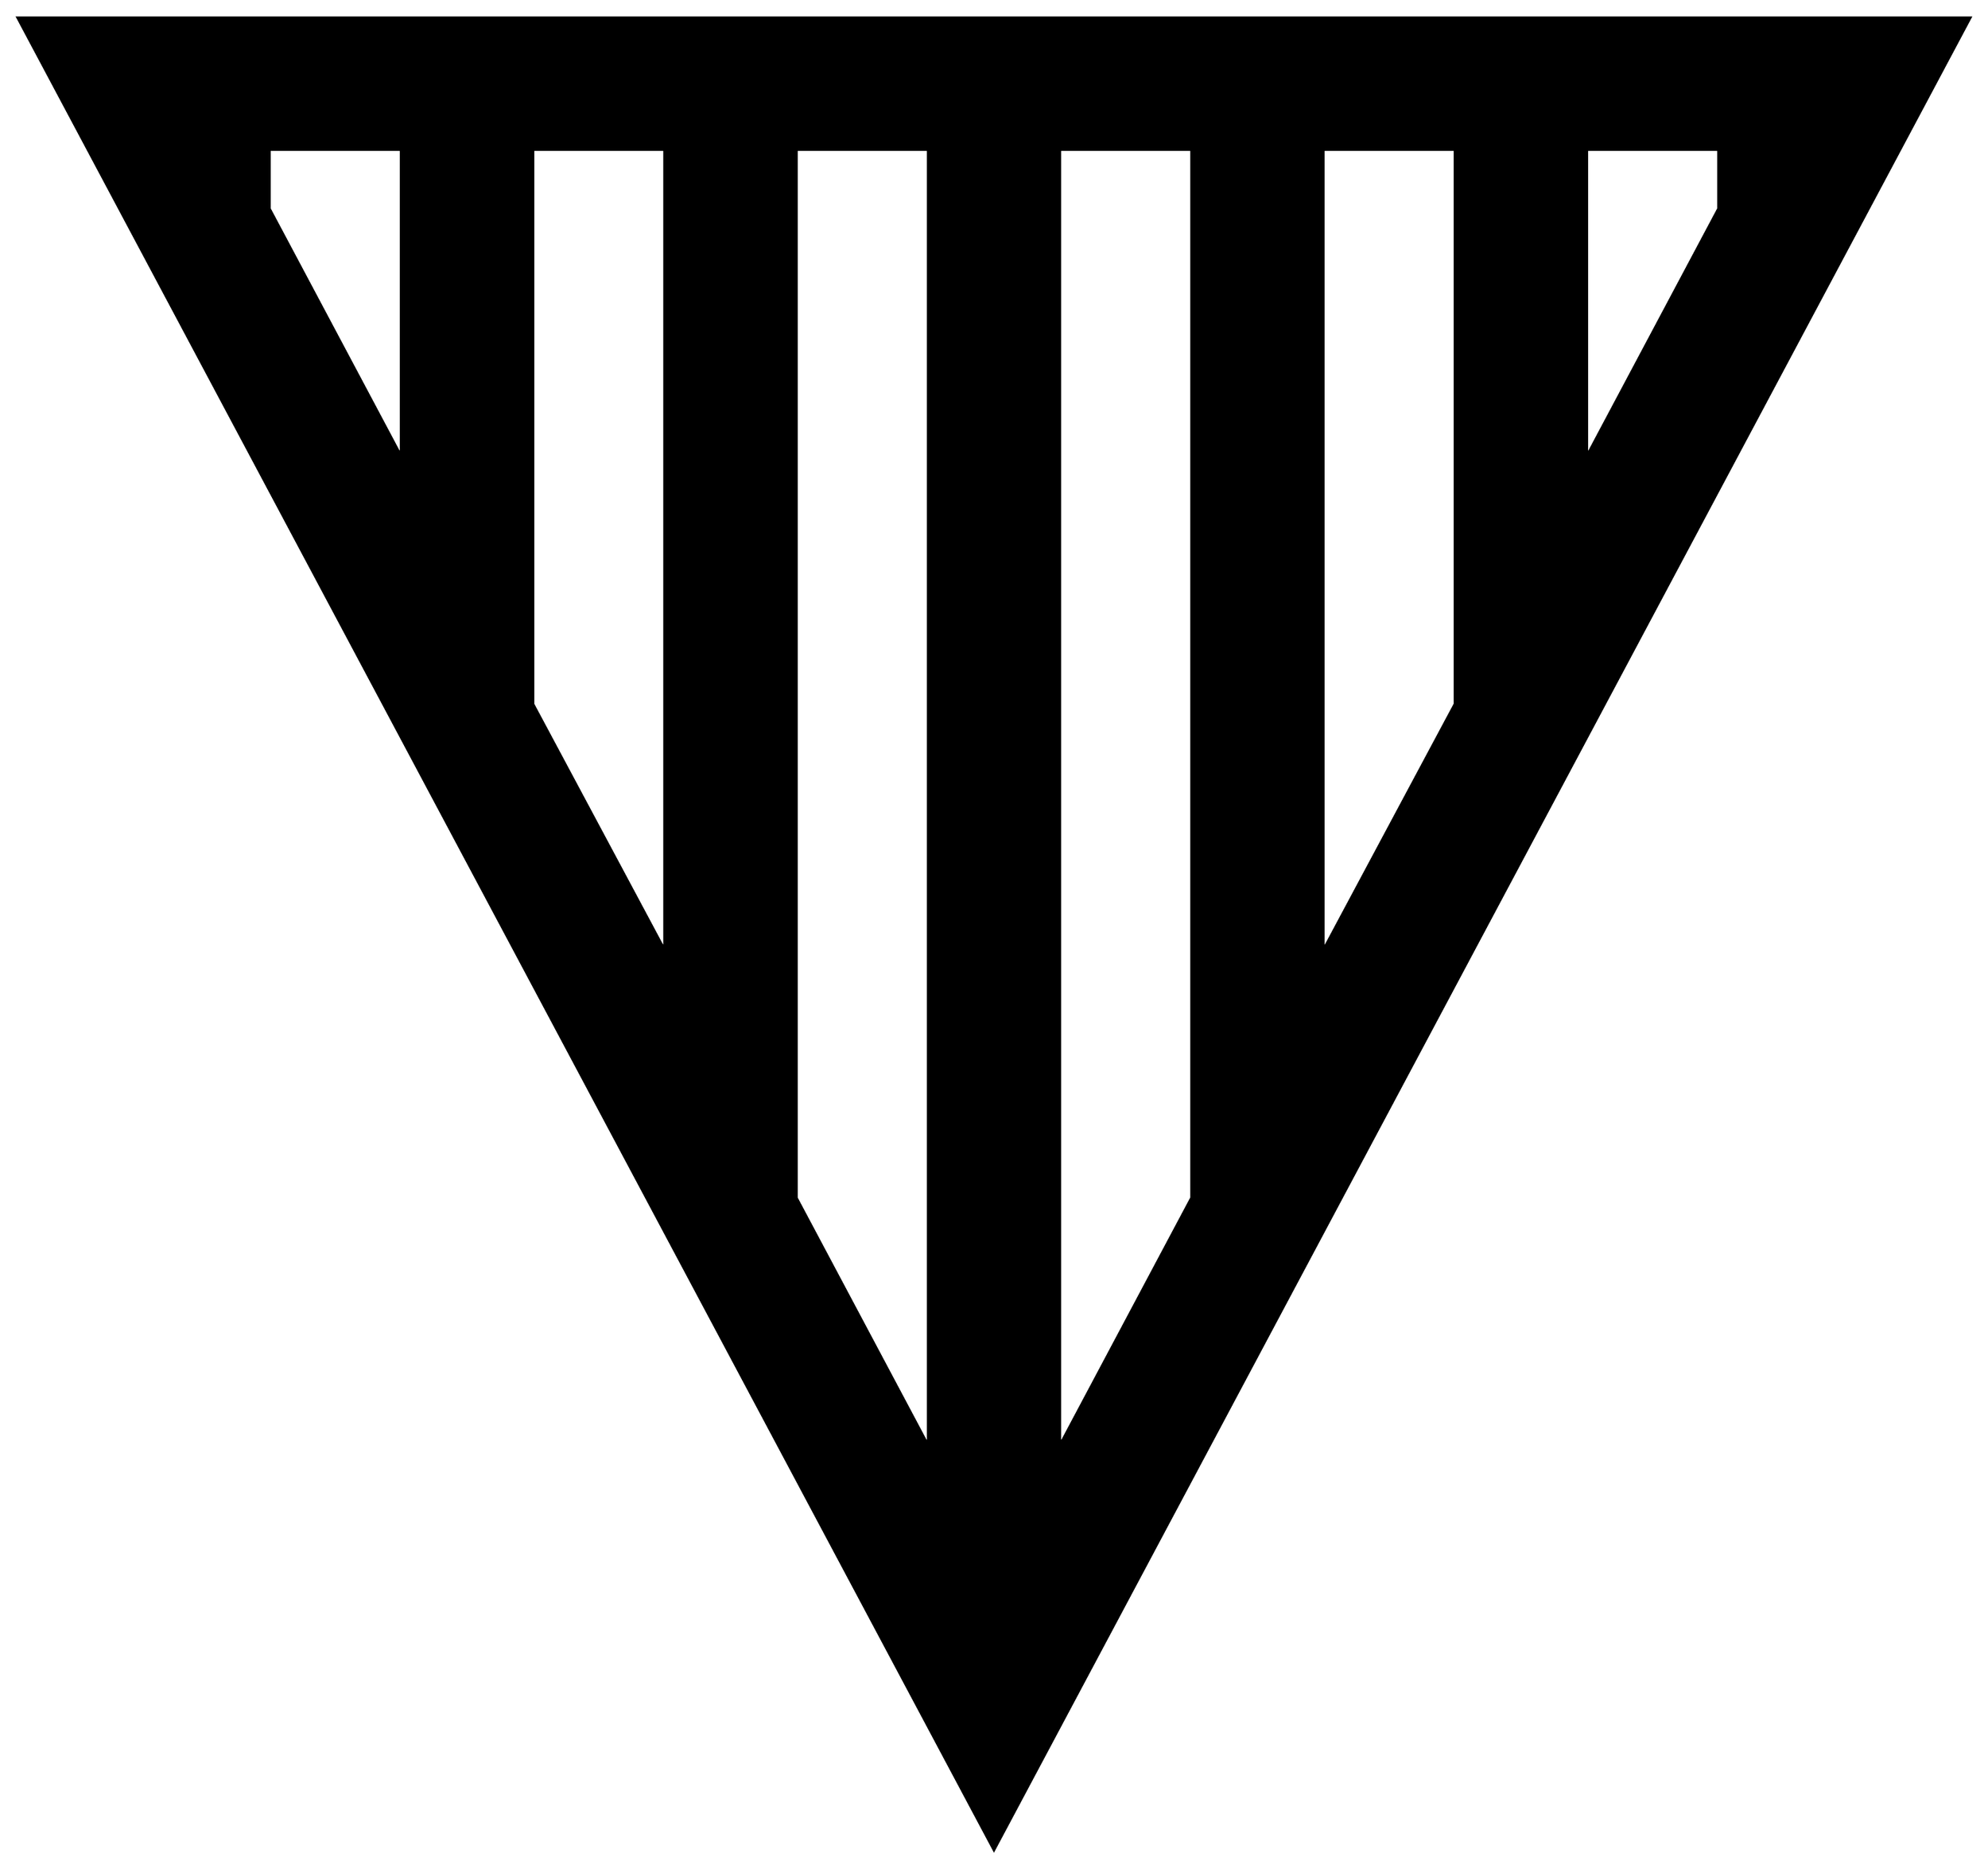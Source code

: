 


\begin{tikzpicture}[y=0.80pt, x=0.80pt, yscale=-1.0, xscale=1.0, inner sep=0pt, outer sep=0pt]
\begin{scope}[shift={(100.0,1819.0)},nonzero rule]
  \path[draw=.,fill=.,line width=1.600pt] (1514.0,-1391.0) --
    (773.0,0.0) -- (32.0,-1391.0) -- (1514.0,-1391.0) --
    cycle(1323.0,-1246.0) -- (1323.0,-1291.0) --
    (1223.0,-1291.0) -- (1223.0,-1058.0) -- (1323.0,-1246.0) --
    cycle(1123.0,-870.0) -- (1123.0,-1291.0) -- (1023.0,-1291.0)
    -- (1023.0,-683.0) -- (1123.0,-870.0) -- cycle(923.0,-495.0)
    -- (923.0,-1291.0) -- (823.0,-1291.0) -- (823.0,-307.0) --
    (923.0,-495.0) -- cycle(723.0,-307.0) -- (723.0,-1291.0) --
    (623.0,-1291.0) -- (623.0,-495.0) -- (723.0,-307.0) --
    cycle(523.0,-683.0) -- (523.0,-1291.0) -- (423.0,-1291.0) --
    (423.0,-870.0) -- (523.0,-683.0) -- cycle(323.0,-1058.0) --
    (323.0,-1291.0) -- (223.0,-1291.0) -- (223.0,-1246.0) --
    (323.0,-1058.0) -- cycle;
\end{scope}

\end{tikzpicture}

